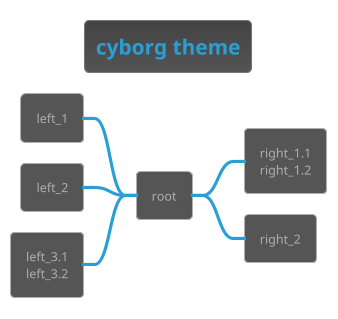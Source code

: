 ' Do not edit
' Theme Gallery
' autogenerated by script
'
@startmindmap
!theme cyborg
title cyborg theme
+ root
**:right_1.1
right_1.2;
++ right_2

left side

-- left_1
-- left_2
**:left_3.1
left_3.2;
@endmindmap
